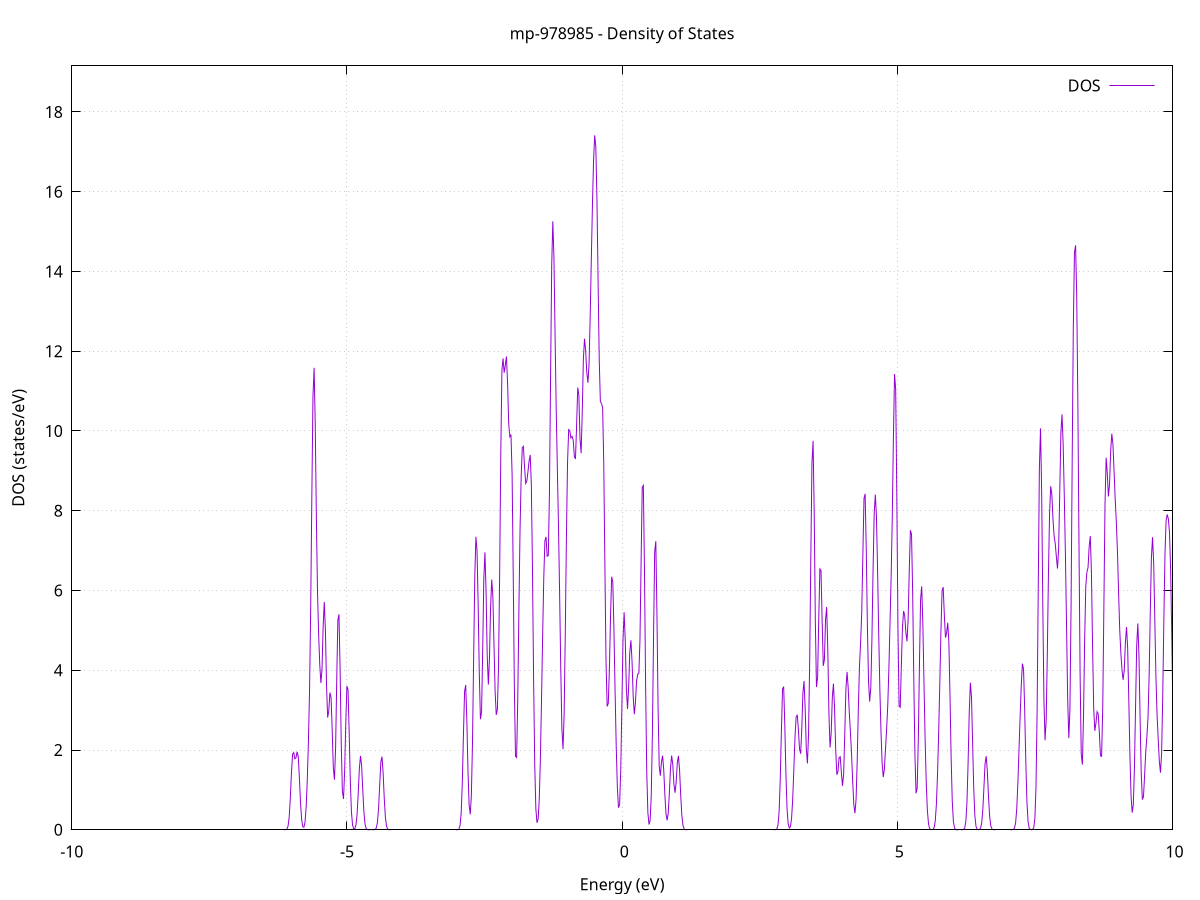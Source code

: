 set title 'mp-978985 - Density of States'
set xlabel 'Energy (eV)'
set ylabel 'DOS (states/eV)'
set grid
set xrange [-10:10]
set yrange [0:19.154]
set xzeroaxis lt -1
set terminal png size 800,600
set output 'mp-978985_dos_gnuplot.png'
plot '-' using 1:2 with lines title 'DOS'
-22.065800 0.000000
-22.045300 0.000000
-22.024700 0.000000
-22.004200 0.000000
-21.983600 0.000000
-21.963000 0.000000
-21.942500 0.000000
-21.921900 0.000000
-21.901400 0.000000
-21.880800 0.000000
-21.860200 0.000000
-21.839700 0.000000
-21.819100 0.000000
-21.798600 0.000000
-21.778000 0.000000
-21.757400 0.000000
-21.736900 0.000000
-21.716300 0.000000
-21.695800 0.000000
-21.675200 0.000000
-21.654600 0.000000
-21.634100 0.000000
-21.613500 0.000000
-21.593000 0.000000
-21.572400 0.000000
-21.551800 0.000000
-21.531300 0.000000
-21.510700 0.000000
-21.490200 0.000000
-21.469600 0.000000
-21.449000 0.000000
-21.428500 0.000000
-21.407900 0.000000
-21.387400 0.000000
-21.366800 0.000000
-21.346200 0.000000
-21.325700 0.000000
-21.305100 0.000000
-21.284600 0.000000
-21.264000 0.000000
-21.243400 0.000000
-21.222900 0.000000
-21.202300 0.000000
-21.181800 0.000000
-21.161200 0.000000
-21.140700 0.000000
-21.120100 0.000000
-21.099500 0.000000
-21.079000 0.000000
-21.058400 0.000000
-21.037900 0.000000
-21.017300 0.000000
-20.996700 0.000000
-20.976200 0.000000
-20.955600 0.000000
-20.935100 0.000000
-20.914500 0.000000
-20.893900 0.000000
-20.873400 0.000000
-20.852800 0.000000
-20.832300 0.000000
-20.811700 0.000000
-20.791100 0.000000
-20.770600 0.000000
-20.750000 0.000000
-20.729500 0.000000
-20.708900 0.000000
-20.688300 0.000000
-20.667800 0.000000
-20.647200 0.000000
-20.626700 0.000000
-20.606100 0.000000
-20.585500 0.000000
-20.565000 0.000000
-20.544400 0.000000
-20.523900 0.000000
-20.503300 0.000000
-20.482700 0.000000
-20.462200 0.000000
-20.441600 0.000000
-20.421100 0.000000
-20.400500 0.000000
-20.379900 0.000000
-20.359400 0.000500
-20.338800 0.007000
-20.318300 0.077800
-20.297700 0.624900
-20.277100 3.651200
-20.256600 15.534900
-20.236000 48.183200
-20.215500 109.038600
-20.194900 180.145200
-20.174300 217.346000
-20.153800 191.494700
-20.133200 123.166100
-20.112700 57.793700
-20.092100 19.767100
-20.071500 4.922700
-20.051000 0.891500
-20.030400 0.117300
-20.009900 0.011200
-19.989300 0.000800
-19.968700 0.000000
-19.948200 0.000000
-19.927600 0.000000
-19.907100 0.000000
-19.886500 0.000000
-19.865900 0.000000
-19.845400 0.000000
-19.824800 0.000000
-19.804300 0.000000
-19.783700 0.000000
-19.763100 0.000000
-19.742600 0.000000
-19.722000 0.000000
-19.701500 0.000000
-19.680900 0.000000
-19.660300 0.000000
-19.639800 0.000000
-19.619200 0.000000
-19.598700 0.000000
-19.578100 0.000000
-19.557600 0.000000
-19.537000 0.000000
-19.516400 0.000000
-19.495900 0.000000
-19.475300 0.000000
-19.454800 0.000000
-19.434200 0.000000
-19.413600 0.000000
-19.393100 0.000000
-19.372500 0.000000
-19.352000 0.000000
-19.331400 0.000000
-19.310800 0.000000
-19.290300 0.000000
-19.269700 0.000000
-19.249200 0.000000
-19.228600 0.000000
-19.208000 0.000000
-19.187500 0.000000
-19.166900 0.000000
-19.146400 0.000000
-19.125800 0.000000
-19.105200 0.000000
-19.084700 0.000000
-19.064100 0.000000
-19.043600 0.000000
-19.023000 0.000000
-19.002400 0.000000
-18.981900 0.000000
-18.961300 0.000000
-18.940800 0.000000
-18.920200 0.000000
-18.899600 0.000000
-18.879100 0.000000
-18.858500 0.000000
-18.838000 0.000000
-18.817400 0.000000
-18.796800 0.000000
-18.776300 0.000000
-18.755700 0.000000
-18.735200 0.000000
-18.714600 0.000000
-18.694000 0.000000
-18.673500 0.000000
-18.652900 0.000000
-18.632400 0.000000
-18.611800 0.000000
-18.591200 0.000000
-18.570700 0.000000
-18.550100 0.000000
-18.529600 0.000000
-18.509000 0.000000
-18.488400 0.000000
-18.467900 0.000000
-18.447300 0.000000
-18.426800 0.000000
-18.406200 0.000000
-18.385600 0.000000
-18.365100 0.000000
-18.344500 0.000000
-18.324000 0.000000
-18.303400 0.000000
-18.282800 0.000000
-18.262300 0.000000
-18.241700 0.000000
-18.221200 0.000000
-18.200600 0.000000
-18.180000 0.000000
-18.159500 0.000000
-18.138900 0.000000
-18.118400 0.000000
-18.097800 0.000000
-18.077200 0.000000
-18.056700 0.000000
-18.036100 0.000000
-18.015600 0.000000
-17.995000 0.000000
-17.974400 0.000000
-17.953900 0.000000
-17.933300 0.000000
-17.912800 0.000000
-17.892200 0.000000
-17.871700 0.000000
-17.851100 0.000000
-17.830500 0.000000
-17.810000 0.000000
-17.789400 0.000000
-17.768900 0.000000
-17.748300 0.000000
-17.727700 0.000000
-17.707200 0.000000
-17.686600 0.000000
-17.666100 0.000000
-17.645500 0.000000
-17.624900 0.000000
-17.604400 0.000000
-17.583800 0.000000
-17.563300 0.000000
-17.542700 0.000000
-17.522100 0.000000
-17.501600 0.000000
-17.481000 0.000000
-17.460500 0.000000
-17.439900 0.000000
-17.419300 0.000000
-17.398800 0.000000
-17.378200 0.000000
-17.357700 0.000000
-17.337100 0.000000
-17.316500 0.000000
-17.296000 0.000000
-17.275400 0.000000
-17.254900 0.000000
-17.234300 0.000000
-17.213700 0.000000
-17.193200 0.000000
-17.172600 0.000000
-17.152100 0.000000
-17.131500 0.000000
-17.110900 0.000000
-17.090400 0.000000
-17.069800 0.000000
-17.049300 0.000000
-17.028700 0.000000
-17.008100 0.000000
-16.987600 0.000000
-16.967000 0.000000
-16.946500 0.000000
-16.925900 0.000000
-16.905300 0.000000
-16.884800 0.000000
-16.864200 0.000000
-16.843700 0.000000
-16.823100 0.000000
-16.802500 0.000000
-16.782000 0.000000
-16.761400 0.000000
-16.740900 0.000000
-16.720300 0.000000
-16.699700 0.000000
-16.679200 0.000000
-16.658600 0.000000
-16.638100 0.000000
-16.617500 0.000000
-16.596900 0.000000
-16.576400 0.000000
-16.555800 0.000000
-16.535300 0.000000
-16.514700 0.000000
-16.494100 0.000000
-16.473600 0.000000
-16.453000 0.000000
-16.432500 0.000000
-16.411900 0.000000
-16.391300 0.000000
-16.370800 0.000000
-16.350200 0.000000
-16.329700 0.000000
-16.309100 0.000000
-16.288500 0.000000
-16.268000 0.000000
-16.247400 0.000000
-16.226900 0.000000
-16.206300 0.000000
-16.185800 0.000000
-16.165200 0.000000
-16.144600 0.000000
-16.124100 0.000000
-16.103500 0.000000
-16.083000 0.000000
-16.062400 0.000000
-16.041800 0.000000
-16.021300 0.000000
-16.000700 0.000000
-15.980200 0.000000
-15.959600 0.000000
-15.939000 0.000000
-15.918500 0.000000
-15.897900 0.000000
-15.877400 0.000000
-15.856800 0.000000
-15.836200 0.000000
-15.815700 0.000000
-15.795100 0.000000
-15.774600 0.000000
-15.754000 0.000000
-15.733400 0.000000
-15.712900 0.000000
-15.692300 0.000000
-15.671800 0.000000
-15.651200 0.000000
-15.630600 0.000000
-15.610100 0.000000
-15.589500 0.000000
-15.569000 0.000000
-15.548400 0.000000
-15.527800 0.000000
-15.507300 0.000000
-15.486700 0.000000
-15.466200 0.000000
-15.445600 0.000000
-15.425000 0.000000
-15.404500 0.000000
-15.383900 0.000000
-15.363400 0.000000
-15.342800 0.000000
-15.322200 0.000000
-15.301700 0.000000
-15.281100 0.000000
-15.260600 0.000000
-15.240000 0.000000
-15.219400 0.000000
-15.198900 0.000000
-15.178300 0.000000
-15.157800 0.000000
-15.137200 0.000000
-15.116600 0.000000
-15.096100 0.000000
-15.075500 0.000000
-15.055000 0.000000
-15.034400 0.000000
-15.013800 0.000000
-14.993300 0.000000
-14.972700 0.000000
-14.952200 0.000000
-14.931600 0.000000
-14.911000 0.000000
-14.890500 0.000000
-14.869900 0.000000
-14.849400 0.000000
-14.828800 0.000000
-14.808200 0.000000
-14.787700 0.000000
-14.767100 0.000000
-14.746600 0.000000
-14.726000 0.000000
-14.705400 0.000000
-14.684900 0.000000
-14.664300 0.000000
-14.643800 0.000000
-14.623200 0.000000
-14.602700 0.000000
-14.582100 0.000000
-14.561500 0.000000
-14.541000 0.000000
-14.520400 0.000000
-14.499900 0.000000
-14.479300 0.000000
-14.458700 0.000000
-14.438200 0.000000
-14.417600 0.000000
-14.397100 0.000000
-14.376500 0.000000
-14.355900 0.000000
-14.335400 0.000000
-14.314800 0.000000
-14.294300 0.000000
-14.273700 0.000000
-14.253100 0.000000
-14.232600 0.000000
-14.212000 0.000000
-14.191500 0.000000
-14.170900 0.000000
-14.150300 0.000000
-14.129800 0.000000
-14.109200 0.000000
-14.088700 0.000000
-14.068100 0.000000
-14.047500 0.000000
-14.027000 0.000000
-14.006400 0.000000
-13.985900 0.000000
-13.965300 0.000000
-13.944700 0.000000
-13.924200 0.000000
-13.903600 0.000000
-13.883100 0.000000
-13.862500 0.000000
-13.841900 0.000000
-13.821400 0.000000
-13.800800 0.000000
-13.780300 0.000000
-13.759700 0.000000
-13.739100 0.000000
-13.718600 0.000000
-13.698000 0.000000
-13.677500 0.000000
-13.656900 0.000000
-13.636300 0.000000
-13.615800 0.000000
-13.595200 0.000000
-13.574700 0.000000
-13.554100 0.000000
-13.533500 0.000000
-13.513000 0.000000
-13.492400 0.000000
-13.471900 0.000000
-13.451300 0.000400
-13.430700 0.003500
-13.410200 0.022700
-13.389600 0.105800
-13.369100 0.355000
-13.348500 0.861900
-13.327900 1.538300
-13.307400 2.127800
-13.286800 2.625300
-13.266300 3.479100
-13.245700 4.898900
-13.225100 6.264100
-13.204600 6.944600
-13.184000 7.286200
-13.163500 7.992000
-13.142900 9.258200
-13.122300 11.115600
-13.101800 13.587000
-13.081200 16.233000
-13.060700 18.329600
-13.040100 19.439300
-13.019500 19.706900
-12.999000 19.814200
-12.978400 20.628100
-12.957900 22.977200
-12.937300 27.340400
-12.916800 32.716400
-12.896200 35.758600
-12.875600 32.771100
-12.855100 23.802800
-12.834500 13.273100
-12.814000 5.589700
-12.793400 1.763900
-12.772800 0.415700
-12.752300 0.073000
-12.731700 0.009500
-12.711200 0.000900
-12.690600 0.000100
-12.670000 0.000000
-12.649500 0.000000
-12.628900 0.000000
-12.608400 0.000000
-12.587800 0.000000
-12.567200 0.000000
-12.546700 0.000000
-12.526100 0.000000
-12.505600 0.000000
-12.485000 0.000000
-12.464400 0.000000
-12.443900 0.000000
-12.423300 0.000000
-12.402800 0.000000
-12.382200 0.000000
-12.361600 0.000000
-12.341100 0.000000
-12.320500 0.000000
-12.300000 0.000000
-12.279400 0.000000
-12.258800 0.000000
-12.238300 0.000000
-12.217700 0.000000
-12.197200 0.000000
-12.176600 0.000000
-12.156000 0.000000
-12.135500 0.000000
-12.114900 0.000000
-12.094400 0.000000
-12.073800 0.000000
-12.053200 0.000000
-12.032700 0.000000
-12.012100 0.000000
-11.991600 0.000000
-11.971000 0.000000
-11.950400 0.000000
-11.929900 0.000000
-11.909300 0.000000
-11.888800 0.000000
-11.868200 0.000000
-11.847600 0.000000
-11.827100 0.000000
-11.806500 0.000000
-11.786000 0.000000
-11.765400 0.000000
-11.744800 0.000000
-11.724300 0.000000
-11.703700 0.000000
-11.683200 0.000000
-11.662600 0.000000
-11.642000 0.000000
-11.621500 0.000000
-11.600900 0.000000
-11.580400 0.000000
-11.559800 0.000000
-11.539200 0.000000
-11.518700 0.000000
-11.498100 0.000000
-11.477600 0.000000
-11.457000 0.000000
-11.436400 0.000000
-11.415900 0.000000
-11.395300 0.000000
-11.374800 0.000000
-11.354200 0.000000
-11.333700 0.000000
-11.313100 0.000000
-11.292500 0.000000
-11.272000 0.000000
-11.251400 0.000000
-11.230900 0.000000
-11.210300 0.000000
-11.189700 0.000000
-11.169200 0.000000
-11.148600 0.000000
-11.128100 0.000000
-11.107500 0.000000
-11.086900 0.000000
-11.066400 0.000000
-11.045800 0.000000
-11.025300 0.000000
-11.004700 0.000000
-10.984100 0.000000
-10.963600 0.000000
-10.943000 0.000000
-10.922500 0.000000
-10.901900 0.000000
-10.881300 0.000000
-10.860800 0.000000
-10.840200 0.000000
-10.819700 0.000000
-10.799100 0.000000
-10.778500 0.000000
-10.758000 0.000000
-10.737400 0.000000
-10.716900 0.000000
-10.696300 0.000000
-10.675700 0.000000
-10.655200 0.000000
-10.634600 0.000000
-10.614100 0.000000
-10.593500 0.000000
-10.572900 0.000000
-10.552400 0.000000
-10.531800 0.000000
-10.511300 0.000000
-10.490700 0.000000
-10.470100 0.000000
-10.449600 0.000000
-10.429000 0.000000
-10.408500 0.000000
-10.387900 0.000000
-10.367300 0.000000
-10.346800 0.000000
-10.326200 0.000000
-10.305700 0.000000
-10.285100 0.000000
-10.264500 0.000000
-10.244000 0.000000
-10.223400 0.000000
-10.202900 0.000000
-10.182300 0.000000
-10.161700 0.000000
-10.141200 0.000000
-10.120600 0.000000
-10.100100 0.000000
-10.079500 0.000000
-10.058900 0.000000
-10.038400 0.000000
-10.017800 0.000000
-9.997300 0.000000
-9.976700 0.000000
-9.956100 0.000000
-9.935600 0.000000
-9.915000 0.000000
-9.894500 0.000000
-9.873900 0.000000
-9.853300 0.000000
-9.832800 0.000000
-9.812200 0.000000
-9.791700 0.000000
-9.771100 0.000000
-9.750500 0.000000
-9.730000 0.000000
-9.709400 0.000000
-9.688900 0.000000
-9.668300 0.000000
-9.647800 0.000000
-9.627200 0.000000
-9.606600 0.000000
-9.586100 0.000000
-9.565500 0.000000
-9.545000 0.000000
-9.524400 0.000000
-9.503800 0.000000
-9.483300 0.000000
-9.462700 0.000000
-9.442200 0.000000
-9.421600 0.000000
-9.401000 0.000000
-9.380500 0.000000
-9.359900 0.000000
-9.339400 0.000000
-9.318800 0.000000
-9.298200 0.000000
-9.277700 0.000000
-9.257100 0.000000
-9.236600 0.000000
-9.216000 0.000000
-9.195400 0.000000
-9.174900 0.000000
-9.154300 0.000000
-9.133800 0.000000
-9.113200 0.000000
-9.092600 0.000000
-9.072100 0.000000
-9.051500 0.000000
-9.031000 0.000000
-9.010400 0.000000
-8.989800 0.000000
-8.969300 0.000000
-8.948700 0.000000
-8.928200 0.000000
-8.907600 0.000000
-8.887000 0.000000
-8.866500 0.000000
-8.845900 0.000000
-8.825400 0.000000
-8.804800 0.000000
-8.784200 0.000000
-8.763700 0.000000
-8.743100 0.000000
-8.722600 0.000000
-8.702000 0.000000
-8.681400 0.000000
-8.660900 0.000000
-8.640300 0.000000
-8.619800 0.000000
-8.599200 0.000000
-8.578600 0.000000
-8.558100 0.000000
-8.537500 0.000000
-8.517000 0.000000
-8.496400 0.000000
-8.475800 0.000000
-8.455300 0.000000
-8.434700 0.000000
-8.414200 0.000000
-8.393600 0.000000
-8.373000 0.000000
-8.352500 0.000000
-8.331900 0.000000
-8.311400 0.000000
-8.290800 0.000000
-8.270200 0.000000
-8.249700 0.000000
-8.229100 0.000000
-8.208600 0.000000
-8.188000 0.000000
-8.167400 0.000000
-8.146900 0.000000
-8.126300 0.000000
-8.105800 0.000000
-8.085200 0.000000
-8.064600 0.000000
-8.044100 0.000000
-8.023500 0.000000
-8.003000 0.000000
-7.982400 0.000000
-7.961900 0.000000
-7.941300 0.000000
-7.920700 0.000000
-7.900200 0.000000
-7.879600 0.000000
-7.859100 0.000000
-7.838500 0.000000
-7.817900 0.000000
-7.797400 0.000000
-7.776800 0.000000
-7.756300 0.000000
-7.735700 0.000000
-7.715100 0.000000
-7.694600 0.000000
-7.674000 0.000000
-7.653500 0.000000
-7.632900 0.000000
-7.612300 0.000000
-7.591800 0.000000
-7.571200 0.000000
-7.550700 0.000000
-7.530100 0.000000
-7.509500 0.000000
-7.489000 0.000000
-7.468400 0.000000
-7.447900 0.000000
-7.427300 0.000000
-7.406700 0.000000
-7.386200 0.000000
-7.365600 0.000000
-7.345100 0.000000
-7.324500 0.000000
-7.303900 0.000000
-7.283400 0.000000
-7.262800 0.000000
-7.242300 0.000000
-7.221700 0.000000
-7.201100 0.000000
-7.180600 0.000000
-7.160000 0.000000
-7.139500 0.000000
-7.118900 0.000000
-7.098300 0.000000
-7.077800 0.000000
-7.057200 0.000000
-7.036700 0.000000
-7.016100 0.000000
-6.995500 0.000000
-6.975000 0.000000
-6.954400 0.000000
-6.933900 0.000000
-6.913300 0.000000
-6.892700 0.000000
-6.872200 0.000000
-6.851600 0.000000
-6.831100 0.000000
-6.810500 0.000000
-6.789900 0.000000
-6.769400 0.000000
-6.748800 0.000000
-6.728300 0.000000
-6.707700 0.000000
-6.687100 0.000000
-6.666600 0.000000
-6.646000 0.000000
-6.625500 0.000000
-6.604900 0.000000
-6.584300 0.000000
-6.563800 0.000000
-6.543200 0.000000
-6.522700 0.000000
-6.502100 0.000000
-6.481500 0.000000
-6.461000 0.000000
-6.440400 0.000000
-6.419900 0.000000
-6.399300 0.000000
-6.378800 0.000000
-6.358200 0.000000
-6.337600 0.000000
-6.317100 0.000000
-6.296500 0.000000
-6.276000 0.000000
-6.255400 0.000000
-6.234800 0.000000
-6.214300 0.000000
-6.193700 0.000000
-6.173200 0.000000
-6.152600 0.000000
-6.132000 0.000300
-6.111500 0.002900
-6.090900 0.019200
-6.070400 0.092500
-6.049800 0.319800
-6.029200 0.796500
-6.008700 1.434600
-5.988100 1.895600
-5.967600 1.937400
-5.947000 1.780300
-5.926400 1.805500
-5.905900 1.958400
-5.885300 1.835700
-5.864800 1.309700
-5.844200 0.682500
-5.823600 0.257900
-5.803100 0.078300
-5.782500 0.062000
-5.762000 0.196700
-5.741400 0.571900
-5.720800 1.256700
-5.700300 2.210500
-5.679700 3.508100
-5.659200 5.532000
-5.638600 8.335200
-5.618000 10.850300
-5.597500 11.583300
-5.576900 10.200600
-5.556400 7.871600
-5.535800 5.994600
-5.515200 4.909200
-5.494700 4.150000
-5.474100 3.681900
-5.453600 4.035400
-5.433000 5.101700
-5.412400 5.711900
-5.391900 5.008600
-5.371300 3.617700
-5.350800 2.813500
-5.330200 2.989700
-5.309600 3.438400
-5.289100 3.317100
-5.268500 2.497200
-5.248000 1.561300
-5.227400 1.257300
-5.206800 2.039700
-5.186300 3.723000
-5.165700 5.259900
-5.145200 5.401200
-5.124600 4.004000
-5.104000 2.164100
-5.083500 0.970400
-5.062900 0.771000
-5.042400 1.464900
-5.021800 2.672800
-5.001200 3.605100
-4.980700 3.507400
-4.960100 2.456700
-4.939600 1.238400
-4.919000 0.449300
-4.898400 0.117700
-4.877900 0.026200
-4.857300 0.029500
-4.836800 0.120300
-4.816200 0.389700
-4.795600 0.910400
-4.775100 1.530700
-4.754500 1.852500
-4.734000 1.613800
-4.713400 1.011900
-4.692900 0.456700
-4.672300 0.148300
-4.651700 0.034600
-4.631200 0.005800
-4.610600 0.000700
-4.590100 0.000100
-4.569500 0.000000
-4.548900 0.000000
-4.528400 0.000100
-4.507800 0.001100
-4.487300 0.008300
-4.466700 0.046500
-4.446100 0.187200
-4.425600 0.542500
-4.405000 1.131000
-4.384500 1.697100
-4.363900 1.833100
-4.343300 1.425200
-4.322800 0.797600
-4.302200 0.321200
-4.281700 0.093100
-4.261100 0.019400
-4.240500 0.002900
-4.220000 0.000300
-4.199400 0.000000
-4.178900 0.000000
-4.158300 0.000000
-4.137700 0.000000
-4.117200 0.000000
-4.096600 0.000000
-4.076100 0.000000
-4.055500 0.000000
-4.034900 0.000000
-4.014400 0.000000
-3.993800 0.000000
-3.973300 0.000000
-3.952700 0.000000
-3.932100 0.000000
-3.911600 0.000000
-3.891000 0.000000
-3.870500 0.000000
-3.849900 0.000000
-3.829300 0.000000
-3.808800 0.000000
-3.788200 0.000000
-3.767700 0.000000
-3.747100 0.000000
-3.726500 0.000000
-3.706000 0.000000
-3.685400 0.000000
-3.664900 0.000000
-3.644300 0.000000
-3.623700 0.000000
-3.603200 0.000000
-3.582600 0.000000
-3.562100 0.000000
-3.541500 0.000000
-3.520900 0.000000
-3.500400 0.000000
-3.479800 0.000000
-3.459300 0.000000
-3.438700 0.000000
-3.418100 0.000000
-3.397600 0.000000
-3.377000 0.000000
-3.356500 0.000000
-3.335900 0.000000
-3.315300 0.000000
-3.294800 0.000000
-3.274200 0.000000
-3.253700 0.000000
-3.233100 0.000000
-3.212500 0.000000
-3.192000 0.000000
-3.171400 0.000000
-3.150900 0.000000
-3.130300 0.000000
-3.109700 0.000000
-3.089200 0.000000
-3.068600 0.000000
-3.048100 0.000000
-3.027500 0.000000
-3.007000 0.000300
-2.986400 0.002600
-2.965800 0.019900
-2.945300 0.107900
-2.924700 0.420900
-2.904200 1.181500
-2.883600 2.386300
-2.863000 3.469000
-2.842500 3.629900
-2.821900 2.734700
-2.801400 1.488600
-2.780800 0.623200
-2.760200 0.388200
-2.739700 0.855100
-2.719100 2.187000
-2.698600 4.275100
-2.678000 6.325900
-2.657400 7.345000
-2.636900 6.999600
-2.616300 5.645000
-2.595800 3.939300
-2.575200 2.772400
-2.554600 2.949900
-2.534100 4.485500
-2.513500 6.303000
-2.493000 6.956600
-2.472400 5.968900
-2.451800 4.364600
-2.431300 3.640700
-2.410700 4.311700
-2.390200 5.583700
-2.369600 6.273900
-2.349000 5.840300
-2.328500 4.635900
-2.307900 3.459500
-2.287400 2.880600
-2.266800 3.025100
-2.246200 4.086300
-2.225700 6.407200
-2.205100 9.436600
-2.184600 11.520000
-2.164000 11.818700
-2.143400 11.459300
-2.122900 11.644900
-2.102300 11.866600
-2.081800 11.208100
-2.061200 10.181300
-2.040600 9.856700
-2.020100 9.909800
-1.999500 8.909700
-1.979000 6.399000
-1.958400 3.564100
-1.937800 1.842200
-1.917300 1.814000
-1.896700 3.279400
-1.876200 5.491100
-1.855600 7.497400
-1.835000 8.846900
-1.814500 9.577800
-1.793900 9.614200
-1.773400 9.090600
-1.752800 8.684800
-1.732200 8.740800
-1.711700 8.973600
-1.691100 9.244900
-1.670600 9.399100
-1.650000 8.666900
-1.629400 6.541000
-1.608900 3.783800
-1.588300 1.627000
-1.567800 0.522200
-1.547200 0.176900
-1.526600 0.267500
-1.506100 0.766800
-1.485500 1.783800
-1.465000 3.257500
-1.444400 4.886700
-1.423900 6.329700
-1.403300 7.250400
-1.382700 7.344300
-1.362200 6.858200
-1.341600 6.875400
-1.321100 8.433200
-1.300500 11.347400
-1.279900 14.147300
-1.259400 15.256100
-1.238800 14.325600
-1.218300 12.360000
-1.197700 10.510400
-1.177100 9.048700
-1.156600 7.611100
-1.136000 5.911900
-1.115500 4.050400
-1.094900 2.529700
-1.074300 2.021300
-1.053800 2.903000
-1.033200 4.934700
-1.012700 7.336400
-0.992100 9.210200
-0.971500 10.033700
-0.951000 10.003000
-0.930400 9.825100
-0.909900 9.862600
-0.889300 9.772100
-0.868700 9.364900
-0.848200 9.296500
-0.827600 10.130200
-0.807100 11.088900
-0.786500 10.897600
-0.765900 9.805400
-0.745400 9.441100
-0.724800 10.478100
-0.704300 11.812200
-0.683700 12.311900
-0.663100 12.013000
-0.642600 11.470700
-0.622000 11.208100
-0.601500 11.667400
-0.580900 12.844300
-0.560300 14.288300
-0.539800 15.654000
-0.519200 16.791000
-0.498700 17.412300
-0.478100 17.119200
-0.457500 15.778800
-0.437000 13.742600
-0.416400 11.788900
-0.395900 10.741800
-0.375300 10.688700
-0.354700 10.586900
-0.334200 9.206100
-0.313600 6.629300
-0.293100 4.235500
-0.272500 3.093200
-0.251900 3.168500
-0.231400 4.053600
-0.210800 5.364400
-0.190300 6.343900
-0.169700 6.207900
-0.149100 5.024100
-0.128600 3.488900
-0.108000 2.109200
-0.087500 1.087100
-0.066900 0.552900
-0.046300 0.635400
-0.025800 1.483900
-0.005200 3.068400
0.015300 4.751100
0.035900 5.453300
0.056500 4.754400
0.077000 3.530100
0.097600 3.029700
0.118100 3.576000
0.138700 4.446000
0.159300 4.751500
0.179800 4.225200
0.200400 3.350100
0.220900 2.897900
0.241500 3.184300
0.262000 3.726900
0.282600 3.900800
0.303200 3.923100
0.323700 4.741900
0.344300 6.696600
0.364800 8.585200
0.385400 8.633700
0.406000 6.487900
0.426500 3.582600
0.447100 1.442700
0.467600 0.426900
0.488200 0.131100
0.508800 0.239600
0.529300 0.873000
0.549900 2.419800
0.570400 4.837900
0.591000 6.968000
0.611600 7.234600
0.632100 5.439700
0.652700 3.065800
0.673200 1.604800
0.693800 1.356100
0.714400 1.699000
0.734900 1.858800
0.755500 1.507000
0.776000 0.886500
0.796600 0.399700
0.817200 0.237200
0.837700 0.425000
0.858300 0.931100
0.878800 1.546400
0.899400 1.860100
0.920000 1.638600
0.940500 1.154700
0.961100 0.927800
0.981600 1.192700
1.002200 1.674900
1.022800 1.854100
1.043300 1.499000
1.063900 0.874200
1.084400 0.367000
1.105000 0.110900
1.125600 0.024100
1.146100 0.003800
1.166700 0.000400
1.187200 0.000000
1.207800 0.000000
1.228400 0.000000
1.248900 0.000000
1.269500 0.000000
1.290000 0.000000
1.310600 0.000000
1.331200 0.000000
1.351700 0.000000
1.372300 0.000000
1.392800 0.000000
1.413400 0.000000
1.434000 0.000000
1.454500 0.000000
1.475100 0.000000
1.495600 0.000000
1.516200 0.000000
1.536800 0.000000
1.557300 0.000000
1.577900 0.000000
1.598400 0.000000
1.619000 0.000000
1.639600 0.000000
1.660100 0.000000
1.680700 0.000000
1.701200 0.000000
1.721800 0.000000
1.742400 0.000000
1.762900 0.000000
1.783500 0.000000
1.804000 0.000000
1.824600 0.000000
1.845200 0.000000
1.865700 0.000000
1.886300 0.000000
1.906800 0.000000
1.927400 0.000000
1.947900 0.000000
1.968500 0.000000
1.989100 0.000000
2.009600 0.000000
2.030200 0.000000
2.050700 0.000000
2.071300 0.000000
2.091900 0.000000
2.112400 0.000000
2.133000 0.000000
2.153500 0.000000
2.174100 0.000000
2.194700 0.000000
2.215200 0.000000
2.235800 0.000000
2.256300 0.000000
2.276900 0.000000
2.297500 0.000000
2.318000 0.000000
2.338600 0.000000
2.359100 0.000000
2.379700 0.000000
2.400300 0.000000
2.420800 0.000000
2.441400 0.000000
2.461900 0.000000
2.482500 0.000000
2.503100 0.000000
2.523600 0.000000
2.544200 0.000000
2.564700 0.000000
2.585300 0.000000
2.605900 0.000000
2.626400 0.000000
2.647000 0.000000
2.667500 0.000000
2.688100 0.000000
2.708700 0.000000
2.729200 0.000000
2.749800 0.000000
2.770300 0.000300
2.790900 0.003200
2.811500 0.023100
2.832000 0.122200
2.852600 0.464200
2.873100 1.267900
2.893700 2.492200
2.914300 3.525700
2.934800 3.590300
2.955400 2.631700
2.975900 1.388400
2.996500 0.527300
3.017100 0.146200
3.037600 0.044100
3.058200 0.083600
3.078700 0.290000
3.099300 0.770000
3.119900 1.523600
3.140400 2.314800
3.161000 2.823400
3.181500 2.883900
3.202100 2.527300
3.222700 2.025700
3.243200 1.907800
3.263800 2.516300
3.284300 3.432000
3.304900 3.729200
3.325500 3.041400
3.346000 2.034400
3.366600 1.664800
3.387100 2.399500
3.407700 4.233600
3.428300 6.836400
3.448800 9.194600
3.469400 9.750900
3.489900 7.946100
3.510500 5.211700
3.531000 3.578500
3.551600 3.826300
3.572200 5.270700
3.592700 6.540800
3.613300 6.503800
3.633800 5.242300
3.654400 4.109700
3.675000 4.260500
3.695500 5.256700
3.716100 5.586800
3.736600 4.520700
3.757200 2.908800
3.777800 2.064600
3.798300 2.424400
3.818900 3.314500
3.839400 3.663700
3.860000 3.034000
3.880600 1.990100
3.901100 1.379600
3.921700 1.465200
3.942200 1.809100
3.962800 1.829600
3.983400 1.434100
4.003900 1.101500
4.024500 1.392200
4.045000 2.396300
4.065600 3.520400
4.086200 3.957900
4.106700 3.573600
4.127300 2.945400
4.147800 2.442600
4.168400 1.900100
4.189000 1.214400
4.209500 0.624300
4.230100 0.415000
4.250600 0.761500
4.271200 1.727100
4.291800 3.043700
4.312300 4.102500
4.332900 4.689200
4.353400 5.452900
4.374000 6.905600
4.394600 8.312500
4.415100 8.421800
4.435700 7.020000
4.456200 5.106700
4.476800 3.728100
4.497400 3.214300
4.517900 3.559700
4.538500 4.779100
4.559000 6.505500
4.579600 7.917500
4.600200 8.403200
4.620700 7.858000
4.641300 6.520200
4.661800 4.914900
4.682400 3.538200
4.703000 2.476600
4.723500 1.681100
4.744100 1.321100
4.764600 1.517300
4.785200 2.024600
4.805800 2.531700
4.826300 3.124700
4.846900 4.048200
4.867400 5.185200
4.888000 6.358500
4.908600 7.854900
4.929100 9.848900
4.949700 11.425800
4.970200 11.039700
4.990800 8.367700
5.011400 5.055100
5.031900 3.099400
5.052500 3.071900
5.073000 4.110900
5.093600 5.081100
5.114200 5.485400
5.134700 5.369700
5.155300 4.947000
5.175800 4.723000
5.196400 5.277800
5.216900 6.499300
5.237500 7.509700
5.258100 7.412000
5.278600 5.968600
5.299200 3.793900
5.319700 1.889600
5.340300 0.915000
5.360900 1.045300
5.381400 2.251100
5.402000 4.154400
5.422500 5.763400
5.443100 6.104300
5.463700 5.170300
5.484200 3.699100
5.504800 2.288800
5.525300 1.186800
5.545900 0.487200
5.566500 0.151200
5.587000 0.034500
5.607600 0.005900
5.628100 0.002100
5.648700 0.010900
5.669300 0.058500
5.689800 0.227800
5.710400 0.652200
5.730900 1.412000
5.751500 2.447100
5.772100 3.670400
5.792600 4.991900
5.813200 5.994600
5.833700 6.084000
5.854300 5.382900
5.874900 4.818600
5.895400 4.932600
5.916000 5.189900
5.936500 4.716000
5.957100 3.365400
5.977700 1.809800
5.998200 0.718900
6.018800 0.208500
6.039300 0.043900
6.059900 0.006700
6.080500 0.000700
6.101000 0.000100
6.121600 0.000000
6.142100 0.000000
6.162700 0.000100
6.183300 0.000700
6.203800 0.006800
6.224400 0.044100
6.244900 0.206600
6.265500 0.695700
6.286100 1.685400
6.306600 2.938200
6.327200 3.686900
6.347700 3.330100
6.368300 2.165100
6.388900 1.013100
6.409400 0.341100
6.430000 0.082600
6.450500 0.014500
6.471100 0.002700
6.491700 0.007200
6.512200 0.040400
6.532800 0.167500
6.553300 0.499800
6.573900 1.073300
6.594500 1.658700
6.615000 1.845000
6.635600 1.477300
6.656100 0.851400
6.676700 0.353100
6.697300 0.105400
6.717800 0.022600
6.738400 0.003500
6.758900 0.000400
6.779500 0.000000
6.800100 0.000000
6.820600 0.000000
6.841200 0.000000
6.861700 0.000000
6.882300 0.000000
6.902800 0.000000
6.923400 0.000000
6.944000 0.000000
6.964500 0.000000
6.985100 0.000000
7.005600 0.000000
7.026200 0.000000
7.046800 0.000000
7.067300 0.000100
7.087900 0.000900
7.108400 0.007500
7.129000 0.042700
7.149600 0.176400
7.170100 0.529800
7.190700 1.177700
7.211200 2.016300
7.231800 2.858500
7.252400 3.629300
7.272900 4.165600
7.293500 4.026900
7.314000 3.033700
7.334600 1.701300
7.355200 0.695700
7.375700 0.205700
7.396300 0.043800
7.416800 0.006800
7.437400 0.001400
7.458000 0.007200
7.478500 0.052300
7.499100 0.278000
7.519600 1.069500
7.540200 2.985600
7.560800 6.072600
7.581300 9.064600
7.601900 10.063300
7.622400 8.502200
7.643000 5.682500
7.663600 3.288200
7.684100 2.244900
7.704700 2.740800
7.725200 4.393300
7.745800 6.391600
7.766400 7.940100
7.786900 8.614900
7.807500 8.414300
7.828000 7.795700
7.848600 7.365900
7.869200 7.176600
7.889700 6.849000
7.910300 6.551400
7.930800 7.026400
7.951400 8.459500
7.972000 9.956400
7.992500 10.414400
8.013100 9.671200
8.033600 8.383100
8.054200 6.911000
8.074800 5.126100
8.095300 3.289200
8.115900 2.297800
8.136400 3.012100
8.157000 5.611100
8.177600 9.299500
8.198100 12.622200
8.218700 14.469900
8.239200 14.654100
8.259800 13.362600
8.280400 10.698900
8.300900 7.151300
8.321500 3.856100
8.342000 1.887800
8.362600 1.634800
8.383200 2.860400
8.403700 4.745600
8.424300 6.105900
8.444800 6.462400
8.465400 6.577600
8.485900 7.098800
8.506500 7.364800
8.527100 6.441600
8.547600 4.609500
8.568200 3.046100
8.588700 2.481700
8.609300 2.672900
8.629900 2.960500
8.650400 2.904800
8.671000 2.433800
8.691500 1.853300
8.712100 1.842900
8.732700 3.096700
8.753200 5.593500
8.773800 8.164800
8.794300 9.329600
8.814900 8.937300
8.835500 8.356800
8.856000 8.671400
8.876600 9.500400
8.897100 9.930700
8.917700 9.666200
8.938300 8.985900
8.958800 8.293500
8.979400 7.717900
8.999900 6.973200
9.020500 5.942000
9.041100 5.012600
9.061600 4.431900
9.082200 4.013600
9.102700 3.758200
9.123300 4.004700
9.143900 4.690100
9.164400 5.084300
9.185000 4.573000
9.205500 3.297900
9.226100 1.886200
9.246700 0.865200
9.267200 0.431100
9.287800 0.627700
9.308300 1.543300
9.328900 3.094200
9.349500 4.627800
9.370000 5.174600
9.390600 4.362900
9.411100 2.800100
9.431700 1.421800
9.452300 0.756400
9.472800 0.830300
9.493400 1.369000
9.513900 1.949500
9.534500 2.333100
9.555100 2.812900
9.575600 3.873200
9.596200 5.438100
9.616700 6.822300
9.637300 7.335900
9.657900 6.710200
9.678400 5.280200
9.699000 3.832700
9.719500 2.886100
9.740100 2.275300
9.760700 1.719600
9.781200 1.433600
9.801800 1.910500
9.822300 3.330600
9.842900 5.270100
9.863500 6.927000
9.884000 7.759000
9.904600 7.906100
9.925100 7.792900
9.945700 7.448500
9.966300 6.515200
9.986800 4.860600
10.007400 2.971100
10.027900 1.657800
10.048500 1.450400
10.069100 2.270900
10.089600 3.423700
10.110200 4.030100
10.130700 3.888400
10.151300 3.669800
10.171800 3.994100
10.192400 4.717600
10.213000 5.278400
10.233500 5.404800
10.254100 5.259800
10.274600 4.893200
10.295200 4.022500
10.315800 2.651500
10.336300 1.318900
10.356900 0.485800
10.377400 0.162200
10.398000 0.196800
10.418600 0.614200
10.439100 1.571100
10.459700 2.983900
10.480200 4.358100
10.500800 5.312000
10.521400 6.028900
10.541900 6.721800
10.562500 7.186800
10.583000 7.441600
10.603600 8.085400
10.624200 9.448700
10.644700 10.739500
10.665300 10.505800
10.685800 8.222400
10.706400 5.108200
10.727000 2.954900
10.747500 2.582000
10.768100 3.654200
10.788600 5.338200
10.809200 6.766300
10.829800 7.217700
10.850300 6.353600
10.870900 4.490700
10.891400 2.474500
10.912000 1.048600
10.932600 0.416400
10.953100 0.499900
10.973700 1.415800
10.994200 3.415600
11.014800 6.180100
11.035400 8.390600
11.055900 8.676500
11.076500 7.172000
11.097000 5.474900
11.117600 4.857500
11.138200 5.248100
11.158700 6.131700
11.179300 7.318500
11.199800 8.309400
11.220400 8.168200
11.241000 6.665900
11.261500 4.590800
11.282100 2.817600
11.302600 1.847200
11.323200 1.972400
11.343800 3.160000
11.364300 4.819900
11.384900 6.164400
11.405400 6.861200
11.426000 6.999300
11.446600 6.613700
11.467100 5.798500
11.487700 5.114300
11.508200 5.345500
11.528800 6.740200
11.549400 8.606700
11.569900 9.725300
11.590500 9.357100
11.611000 8.065300
11.631600 7.164500
11.652200 7.094800
11.672700 6.966900
11.693300 5.885500
11.713800 4.017100
11.734400 2.235900
11.755000 1.247900
11.775500 1.188700
11.796100 1.730500
11.816600 2.435700
11.837200 3.172300
11.857700 4.087900
11.878300 5.069900
11.898900 5.748000
11.919400 6.254900
11.940000 7.253000
11.960500 8.754500
11.981100 9.587100
12.001700 8.804500
12.022200 7.170400
12.042800 6.310400
12.063300 6.706100
12.083900 7.382200
12.104500 7.282800
12.125000 6.225200
12.145600 4.823800
12.166100 4.124200
12.186700 5.003200
12.207300 7.299400
12.227800 9.541100
12.248400 9.969000
12.268900 8.144300
12.289500 5.470700
12.310100 3.938700
12.330600 4.451200
12.351200 6.313200
12.371700 7.932300
12.392300 7.964000
12.412900 6.223800
12.433400 3.719900
12.454000 1.672900
12.474500 0.560200
12.495100 0.151600
12.515700 0.108100
12.536200 0.355100
12.556800 1.103300
12.577300 2.602100
12.597900 4.727200
12.618500 6.926300
12.639000 8.842200
12.659600 10.558100
12.680100 11.666500
12.700700 10.970800
12.721300 8.114400
12.741800 4.556600
12.762400 2.122800
12.782900 1.544100
12.803500 2.616500
12.824100 4.605200
12.844600 6.370100
12.865200 7.150800
12.885700 7.333600
12.906300 7.736200
12.926900 8.406700
12.947400 8.693800
12.968000 8.120400
12.988500 6.801500
13.009100 5.251200
13.029700 4.090000
13.050200 3.999500
13.070800 5.580100
13.091300 8.737400
13.111900 12.374100
13.132500 15.119800
13.153000 16.219200
13.173600 15.521300
13.194100 13.143800
13.214700 9.705000
13.235300 6.430000
13.255800 4.335100
13.276400 3.563400
13.296900 3.749100
13.317500 4.452300
13.338100 5.264200
13.358600 6.103100
13.379200 7.064300
13.399700 7.720800
13.420300 7.488100
13.440800 6.767700
13.461400 6.656200
13.482000 7.519900
13.502500 8.762000
13.523100 9.797500
13.543600 10.329700
13.564200 10.077200
13.584800 9.190900
13.605300 8.386700
13.625900 7.945900
13.646400 7.359700
13.667000 6.387000
13.687600 5.523200
13.708100 5.196300
13.728700 5.289600
13.749200 5.600700
13.769800 6.167600
13.790400 6.838900
13.810900 6.995200
13.831500 6.173800
13.852000 4.806300
13.872600 3.954000
13.893200 4.203200
13.913700 5.144300
13.934300 6.108700
13.954800 6.870400
13.975400 7.423900
13.996000 7.812700
14.016500 8.322800
14.037100 9.277600
14.057600 10.673000
14.078200 12.130700
14.098800 13.045100
14.119300 12.942100
14.139900 11.751700
14.160400 9.734200
14.181000 7.442100
14.201600 5.631600
14.222100 4.882600
14.242700 5.246100
14.263200 6.083100
14.283800 6.384200
14.304400 5.687600
14.324900 4.467200
14.345500 3.540500
14.366000 3.615200
14.386600 5.093700
14.407200 7.567300
14.427700 9.772500
14.448300 10.534800
14.468800 9.630400
14.489400 7.892900
14.510000 6.745500
14.530500 7.175400
14.551100 8.879200
14.571600 10.580900
14.592200 11.066900
14.612800 9.940400
14.633300 7.827800
14.653900 5.974700
14.674400 5.299600
14.695000 5.580300
14.715600 5.745800
14.736100 5.234800
14.756700 4.778200
14.777200 5.439800
14.797800 7.188000
14.818400 8.841500
14.838900 9.162300
14.859500 7.752300
14.880000 5.322100
14.900600 3.359000
14.921200 3.298400
14.941700 5.688300
14.962300 9.593600
14.982800 12.780600
15.003400 13.339600
15.024000 11.318300
15.044500 8.382800
15.065100 6.224300
15.085600 5.564800
15.106200 6.140800
15.126700 7.195900
15.147300 8.108500
15.167900 8.629500
15.188400 8.608500
15.209000 7.935500
15.229500 6.866700
15.250100 5.816500
15.270700 4.755300
15.291200 3.496900
15.311800 2.400800
15.332300 2.099900
15.352900 2.824600
15.373500 4.479100
15.394000 7.014400
15.414600 10.159900
15.435100 12.937500
15.455700 14.076600
15.476300 13.250500
15.496800 11.568700
15.517400 10.266000
15.537900 9.255100
15.558500 7.745400
15.579100 5.777000
15.599600 4.213500
15.620200 3.663900
15.640700 4.273400
15.661300 6.106300
15.681900 8.837900
15.702400 11.356600
15.723000 12.405200
15.743500 11.672200
15.764100 10.101000
15.784700 9.037300
15.805200 8.968000
15.825800 9.355300
15.846300 9.648900
15.866900 9.761700
15.887500 9.599500
15.908000 8.884300
15.928600 7.598300
15.949100 6.196400
15.969700 5.183300
15.990300 4.629200
16.010800 4.206500
16.031400 3.648500
16.051900 3.061500
16.072500 2.663300
16.093100 2.390700
16.113600 2.106000
16.134200 1.988400
16.154700 2.326300
16.175300 3.179100
16.195900 4.518200
16.216400 6.231300
16.237000 7.741700
16.257500 8.242300
16.278100 7.636200
16.298700 6.889200
16.319200 7.131300
16.339800 8.309300
16.360300 8.989100
16.380900 7.891300
16.401500 5.394800
16.422000 3.089600
16.442600 2.191500
16.463100 2.832500
16.483700 4.440600
16.504300 6.200400
16.524800 7.313100
16.545400 7.399200
16.565900 6.779400
16.586500 6.080000
16.607100 5.610800
16.627600 5.241400
16.648200 4.720000
16.668700 4.178800
16.689300 4.422400
16.709800 6.278900
16.730400 9.282700
16.751000 11.517900
16.771500 11.448100
16.792100 9.539900
16.812600 7.547300
16.833200 6.708900
16.853800 7.129000
16.874300 8.191600
16.894900 8.777100
16.915400 7.788200
16.936000 5.351000
16.956600 2.901200
16.977100 1.822300
16.997700 2.659300
17.018200 5.211100
17.038800 8.372800
17.059400 10.246000
17.079900 9.491500
17.100500 6.671100
17.121000 3.680900
17.141600 1.961900
17.162200 1.611300
17.182700 1.833200
17.203300 1.816900
17.223800 1.339500
17.244400 0.714400
17.265000 0.274400
17.285500 0.075800
17.306100 0.015100
17.326600 0.002200
17.347200 0.000200
17.367800 0.000000
17.388300 0.000000
17.408900 0.000000
17.429400 0.000000
17.450000 0.000000
17.470600 0.000000
17.491100 0.000000
17.511700 0.000000
17.532200 0.000000
17.552800 0.000000
17.573400 0.000000
17.593900 0.000000
17.614500 0.000000
17.635000 0.000000
17.655600 0.000000
17.676200 0.000000
17.696700 0.000000
17.717300 0.000000
17.737800 0.000000
17.758400 0.000000
17.779000 0.000000
17.799500 0.000000
17.820100 0.000000
17.840600 0.000000
17.861200 0.000000
17.881800 0.000000
17.902300 0.000000
17.922900 0.000000
17.943400 0.000000
17.964000 0.000000
17.984600 0.000000
18.005100 0.000000
18.025700 0.000000
18.046200 0.000000
18.066800 0.000000
18.087400 0.000000
18.107900 0.000000
18.128500 0.000000
18.149000 0.000000
18.169600 0.000000
18.190200 0.000000
18.210700 0.000000
18.231300 0.000000
18.251800 0.000000
18.272400 0.000000
18.293000 0.000000
18.313500 0.000000
18.334100 0.000000
18.354600 0.000000
18.375200 0.000000
18.395700 0.000000
18.416300 0.000000
18.436900 0.000000
18.457400 0.000000
18.478000 0.000000
18.498500 0.000000
18.519100 0.000000
18.539700 0.000000
18.560200 0.000000
18.580800 0.000000
18.601300 0.000000
18.621900 0.000000
18.642500 0.000000
18.663000 0.000000
18.683600 0.000000
18.704100 0.000000
18.724700 0.000000
18.745300 0.000000
18.765800 0.000000
18.786400 0.000000
18.806900 0.000000
18.827500 0.000000
18.848100 0.000000
18.868600 0.000000
18.889200 0.000000
18.909700 0.000000
18.930300 0.000000
18.950900 0.000000
18.971400 0.000000
18.992000 0.000000
19.012500 0.000000
19.033100 0.000000
19.053700 0.000000
e
